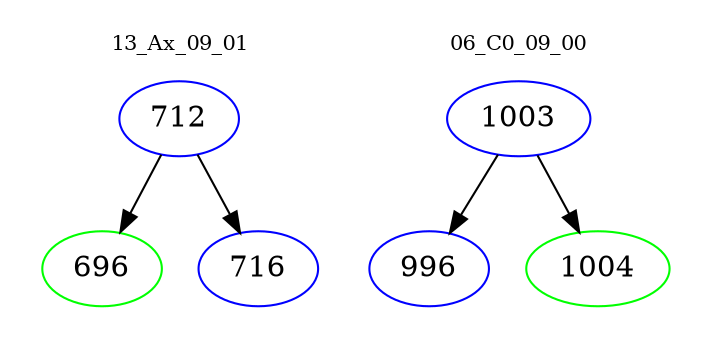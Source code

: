 digraph{
subgraph cluster_0 {
color = white
label = "13_Ax_09_01";
fontsize=10;
T0_712 [label="712", color="blue"]
T0_712 -> T0_696 [color="black"]
T0_696 [label="696", color="green"]
T0_712 -> T0_716 [color="black"]
T0_716 [label="716", color="blue"]
}
subgraph cluster_1 {
color = white
label = "06_C0_09_00";
fontsize=10;
T1_1003 [label="1003", color="blue"]
T1_1003 -> T1_996 [color="black"]
T1_996 [label="996", color="blue"]
T1_1003 -> T1_1004 [color="black"]
T1_1004 [label="1004", color="green"]
}
}

